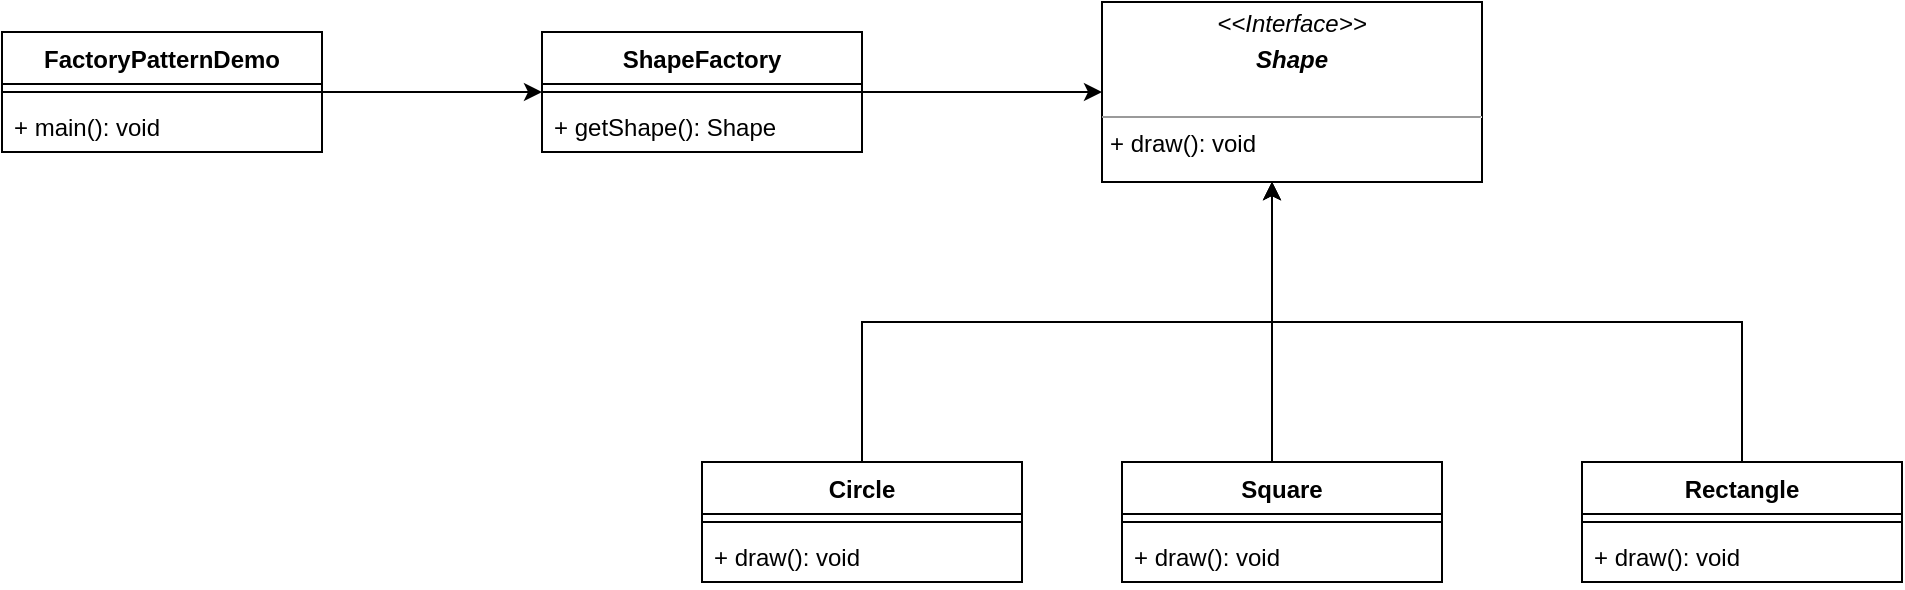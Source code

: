 <mxfile version="21.6.1" type="device">
  <diagram name="Página-1" id="qs2sZpzAx3jWhVOJk0lH">
    <mxGraphModel dx="1925" dy="648" grid="1" gridSize="10" guides="1" tooltips="1" connect="1" arrows="1" fold="1" page="1" pageScale="1" pageWidth="827" pageHeight="1169" math="0" shadow="0">
      <root>
        <mxCell id="0" />
        <mxCell id="1" parent="0" />
        <mxCell id="SMil3LvBGo-FpGMaiaa1-14" style="edgeStyle=orthogonalEdgeStyle;rounded=0;orthogonalLoop=1;jettySize=auto;html=1;" edge="1" parent="1" source="SMil3LvBGo-FpGMaiaa1-1" target="SMil3LvBGo-FpGMaiaa1-13">
          <mxGeometry relative="1" as="geometry">
            <Array as="points">
              <mxPoint x="260" y="410" />
              <mxPoint x="465" y="410" />
            </Array>
          </mxGeometry>
        </mxCell>
        <mxCell id="SMil3LvBGo-FpGMaiaa1-1" value="Circle" style="swimlane;fontStyle=1;align=center;verticalAlign=top;childLayout=stackLayout;horizontal=1;startSize=26;horizontalStack=0;resizeParent=1;resizeParentMax=0;resizeLast=0;collapsible=1;marginBottom=0;whiteSpace=wrap;html=1;" vertex="1" parent="1">
          <mxGeometry x="180" y="480" width="160" height="60" as="geometry" />
        </mxCell>
        <mxCell id="SMil3LvBGo-FpGMaiaa1-3" value="" style="line;strokeWidth=1;fillColor=none;align=left;verticalAlign=middle;spacingTop=-1;spacingLeft=3;spacingRight=3;rotatable=0;labelPosition=right;points=[];portConstraint=eastwest;strokeColor=inherit;" vertex="1" parent="SMil3LvBGo-FpGMaiaa1-1">
          <mxGeometry y="26" width="160" height="8" as="geometry" />
        </mxCell>
        <mxCell id="SMil3LvBGo-FpGMaiaa1-4" value="+ draw(): void" style="text;strokeColor=none;fillColor=none;align=left;verticalAlign=top;spacingLeft=4;spacingRight=4;overflow=hidden;rotatable=0;points=[[0,0.5],[1,0.5]];portConstraint=eastwest;whiteSpace=wrap;html=1;" vertex="1" parent="SMil3LvBGo-FpGMaiaa1-1">
          <mxGeometry y="34" width="160" height="26" as="geometry" />
        </mxCell>
        <mxCell id="SMil3LvBGo-FpGMaiaa1-15" style="edgeStyle=orthogonalEdgeStyle;rounded=0;orthogonalLoop=1;jettySize=auto;html=1;" edge="1" parent="1" source="SMil3LvBGo-FpGMaiaa1-5" target="SMil3LvBGo-FpGMaiaa1-13">
          <mxGeometry relative="1" as="geometry">
            <Array as="points">
              <mxPoint x="465" y="460" />
              <mxPoint x="465" y="460" />
            </Array>
          </mxGeometry>
        </mxCell>
        <mxCell id="SMil3LvBGo-FpGMaiaa1-5" value="Square" style="swimlane;fontStyle=1;align=center;verticalAlign=top;childLayout=stackLayout;horizontal=1;startSize=26;horizontalStack=0;resizeParent=1;resizeParentMax=0;resizeLast=0;collapsible=1;marginBottom=0;whiteSpace=wrap;html=1;" vertex="1" parent="1">
          <mxGeometry x="390" y="480" width="160" height="60" as="geometry" />
        </mxCell>
        <mxCell id="SMil3LvBGo-FpGMaiaa1-7" value="" style="line;strokeWidth=1;fillColor=none;align=left;verticalAlign=middle;spacingTop=-1;spacingLeft=3;spacingRight=3;rotatable=0;labelPosition=right;points=[];portConstraint=eastwest;strokeColor=inherit;" vertex="1" parent="SMil3LvBGo-FpGMaiaa1-5">
          <mxGeometry y="26" width="160" height="8" as="geometry" />
        </mxCell>
        <mxCell id="SMil3LvBGo-FpGMaiaa1-8" value="+ draw(): void" style="text;strokeColor=none;fillColor=none;align=left;verticalAlign=top;spacingLeft=4;spacingRight=4;overflow=hidden;rotatable=0;points=[[0,0.5],[1,0.5]];portConstraint=eastwest;whiteSpace=wrap;html=1;" vertex="1" parent="SMil3LvBGo-FpGMaiaa1-5">
          <mxGeometry y="34" width="160" height="26" as="geometry" />
        </mxCell>
        <mxCell id="SMil3LvBGo-FpGMaiaa1-18" style="edgeStyle=orthogonalEdgeStyle;rounded=0;orthogonalLoop=1;jettySize=auto;html=1;" edge="1" parent="1" target="SMil3LvBGo-FpGMaiaa1-13">
          <mxGeometry relative="1" as="geometry">
            <mxPoint x="700" y="480" as="sourcePoint" />
            <Array as="points">
              <mxPoint x="700" y="410" />
              <mxPoint x="465" y="410" />
            </Array>
          </mxGeometry>
        </mxCell>
        <mxCell id="SMil3LvBGo-FpGMaiaa1-9" value="Rectangle" style="swimlane;fontStyle=1;align=center;verticalAlign=top;childLayout=stackLayout;horizontal=1;startSize=26;horizontalStack=0;resizeParent=1;resizeParentMax=0;resizeLast=0;collapsible=1;marginBottom=0;whiteSpace=wrap;html=1;" vertex="1" parent="1">
          <mxGeometry x="620" y="480" width="160" height="60" as="geometry" />
        </mxCell>
        <mxCell id="SMil3LvBGo-FpGMaiaa1-11" value="" style="line;strokeWidth=1;fillColor=none;align=left;verticalAlign=middle;spacingTop=-1;spacingLeft=3;spacingRight=3;rotatable=0;labelPosition=right;points=[];portConstraint=eastwest;strokeColor=inherit;" vertex="1" parent="SMil3LvBGo-FpGMaiaa1-9">
          <mxGeometry y="26" width="160" height="8" as="geometry" />
        </mxCell>
        <mxCell id="SMil3LvBGo-FpGMaiaa1-12" value="+ draw(): void" style="text;strokeColor=none;fillColor=none;align=left;verticalAlign=top;spacingLeft=4;spacingRight=4;overflow=hidden;rotatable=0;points=[[0,0.5],[1,0.5]];portConstraint=eastwest;whiteSpace=wrap;html=1;" vertex="1" parent="SMil3LvBGo-FpGMaiaa1-9">
          <mxGeometry y="34" width="160" height="26" as="geometry" />
        </mxCell>
        <mxCell id="SMil3LvBGo-FpGMaiaa1-13" value="&lt;p style=&quot;margin:0px;margin-top:4px;text-align:center;&quot;&gt;&lt;i&gt;&amp;lt;&amp;lt;Interface&amp;gt;&amp;gt;&lt;/i&gt;&lt;/p&gt;&lt;p style=&quot;margin:0px;margin-top:4px;text-align:center;&quot;&gt;&lt;i&gt;&lt;b&gt;Shape&lt;/b&gt;&lt;/i&gt;&lt;br&gt;&lt;/p&gt;&lt;p style=&quot;margin:0px;margin-left:4px;&quot;&gt;&lt;br&gt;&lt;/p&gt;&lt;hr size=&quot;1&quot;&gt;&lt;p style=&quot;margin:0px;margin-left:4px;&quot;&gt;+ draw(): void&lt;/p&gt;" style="verticalAlign=top;align=left;overflow=fill;fontSize=12;fontFamily=Helvetica;html=1;whiteSpace=wrap;" vertex="1" parent="1">
          <mxGeometry x="380" y="250" width="190" height="90" as="geometry" />
        </mxCell>
        <mxCell id="SMil3LvBGo-FpGMaiaa1-28" style="edgeStyle=orthogonalEdgeStyle;rounded=0;orthogonalLoop=1;jettySize=auto;html=1;entryX=0;entryY=0.5;entryDx=0;entryDy=0;" edge="1" parent="1" source="SMil3LvBGo-FpGMaiaa1-20" target="SMil3LvBGo-FpGMaiaa1-24">
          <mxGeometry relative="1" as="geometry" />
        </mxCell>
        <mxCell id="SMil3LvBGo-FpGMaiaa1-20" value="FactoryPatternDemo" style="swimlane;fontStyle=1;align=center;verticalAlign=top;childLayout=stackLayout;horizontal=1;startSize=26;horizontalStack=0;resizeParent=1;resizeParentMax=0;resizeLast=0;collapsible=1;marginBottom=0;whiteSpace=wrap;html=1;" vertex="1" parent="1">
          <mxGeometry x="-170" y="265" width="160" height="60" as="geometry" />
        </mxCell>
        <mxCell id="SMil3LvBGo-FpGMaiaa1-22" value="" style="line;strokeWidth=1;fillColor=none;align=left;verticalAlign=middle;spacingTop=-1;spacingLeft=3;spacingRight=3;rotatable=0;labelPosition=right;points=[];portConstraint=eastwest;strokeColor=inherit;" vertex="1" parent="SMil3LvBGo-FpGMaiaa1-20">
          <mxGeometry y="26" width="160" height="8" as="geometry" />
        </mxCell>
        <mxCell id="SMil3LvBGo-FpGMaiaa1-23" value="+ main(): void" style="text;strokeColor=none;fillColor=none;align=left;verticalAlign=top;spacingLeft=4;spacingRight=4;overflow=hidden;rotatable=0;points=[[0,0.5],[1,0.5]];portConstraint=eastwest;whiteSpace=wrap;html=1;" vertex="1" parent="SMil3LvBGo-FpGMaiaa1-20">
          <mxGeometry y="34" width="160" height="26" as="geometry" />
        </mxCell>
        <mxCell id="SMil3LvBGo-FpGMaiaa1-29" style="edgeStyle=orthogonalEdgeStyle;rounded=0;orthogonalLoop=1;jettySize=auto;html=1;entryX=0;entryY=0.5;entryDx=0;entryDy=0;" edge="1" parent="1" source="SMil3LvBGo-FpGMaiaa1-24" target="SMil3LvBGo-FpGMaiaa1-13">
          <mxGeometry relative="1" as="geometry" />
        </mxCell>
        <mxCell id="SMil3LvBGo-FpGMaiaa1-24" value="ShapeFactory" style="swimlane;fontStyle=1;align=center;verticalAlign=top;childLayout=stackLayout;horizontal=1;startSize=26;horizontalStack=0;resizeParent=1;resizeParentMax=0;resizeLast=0;collapsible=1;marginBottom=0;whiteSpace=wrap;html=1;" vertex="1" parent="1">
          <mxGeometry x="100" y="265" width="160" height="60" as="geometry" />
        </mxCell>
        <mxCell id="SMil3LvBGo-FpGMaiaa1-26" value="" style="line;strokeWidth=1;fillColor=none;align=left;verticalAlign=middle;spacingTop=-1;spacingLeft=3;spacingRight=3;rotatable=0;labelPosition=right;points=[];portConstraint=eastwest;strokeColor=inherit;" vertex="1" parent="SMil3LvBGo-FpGMaiaa1-24">
          <mxGeometry y="26" width="160" height="8" as="geometry" />
        </mxCell>
        <mxCell id="SMil3LvBGo-FpGMaiaa1-27" value="+ getShape(): Shape" style="text;strokeColor=none;fillColor=none;align=left;verticalAlign=top;spacingLeft=4;spacingRight=4;overflow=hidden;rotatable=0;points=[[0,0.5],[1,0.5]];portConstraint=eastwest;whiteSpace=wrap;html=1;" vertex="1" parent="SMil3LvBGo-FpGMaiaa1-24">
          <mxGeometry y="34" width="160" height="26" as="geometry" />
        </mxCell>
      </root>
    </mxGraphModel>
  </diagram>
</mxfile>
